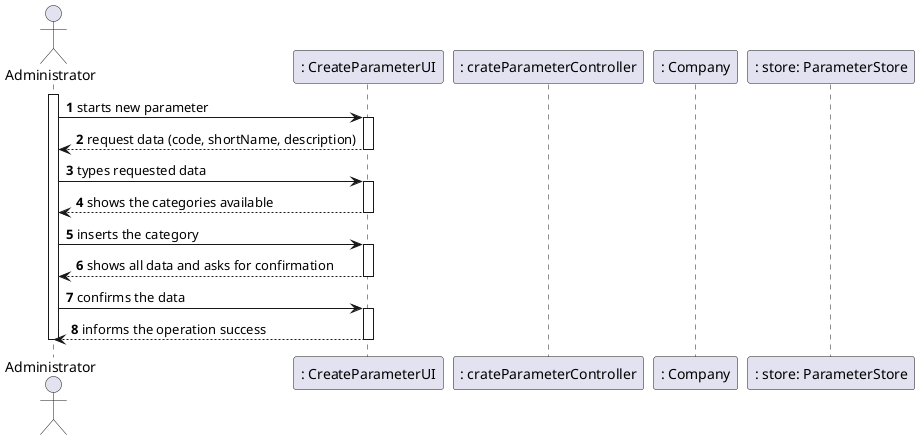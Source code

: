 @startuml
'https://plantuml.com/sequence-diagram

autonumber

actor "Administrator" as Adm

participant ": CreateParameterUI" as UI
participant ": crateParameterController" as CTRL
participant ": Company" as Comp
participant ": store: ParameterStore" as str

activate Adm
Adm -> UI: starts new parameter
activate UI

UI --> Adm : request data (code, shortName, description)
deactivate UI
Adm -> UI: types requested data
activate UI
UI --> Adm : shows the categories available
deactivate UI
Adm -> UI: inserts the category

activate UI
UI --> Adm : shows all data and asks for confirmation
deactivate UI

Adm -> UI: confirms the data


activate UI
UI --> Adm : informs the operation success
deactivate UI
deactivate Adm

@enduml